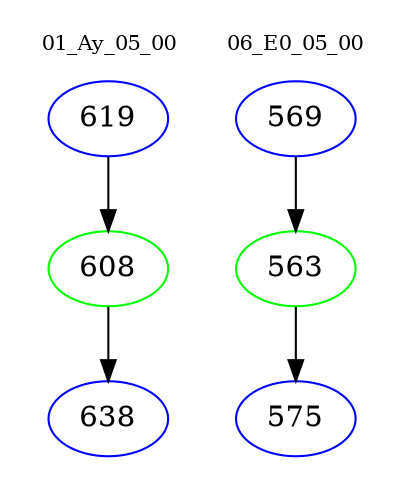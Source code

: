 digraph{
subgraph cluster_0 {
color = white
label = "01_Ay_05_00";
fontsize=10;
T0_619 [label="619", color="blue"]
T0_619 -> T0_608 [color="black"]
T0_608 [label="608", color="green"]
T0_608 -> T0_638 [color="black"]
T0_638 [label="638", color="blue"]
}
subgraph cluster_1 {
color = white
label = "06_E0_05_00";
fontsize=10;
T1_569 [label="569", color="blue"]
T1_569 -> T1_563 [color="black"]
T1_563 [label="563", color="green"]
T1_563 -> T1_575 [color="black"]
T1_575 [label="575", color="blue"]
}
}
